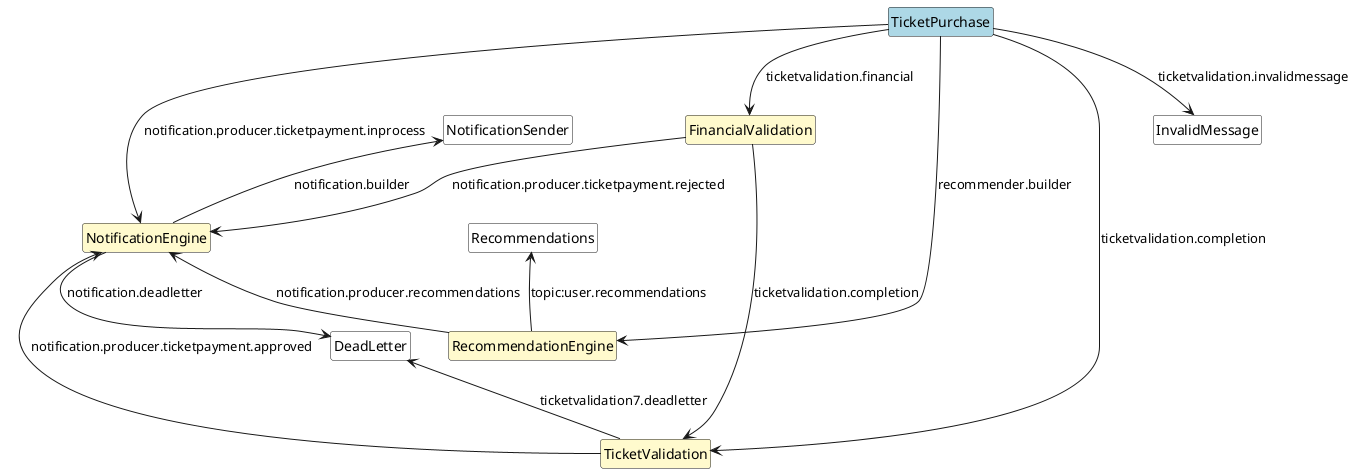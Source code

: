 @startuml
!define RECTANGLE class
hide circle
hide empty members

' ENTITIES CREATION
' RECTANGLE UserCreation #lightblue
' RECTANGLE CreatorCreation #lightblue
' RECTANGLE EventCreation #lightblue
' TICKET PURCHASE
RECTANGLE TicketPurchase #lightblue
RECTANGLE RecommendationEngine #lemonchiffon
RECTANGLE TicketValidation #lemonchiffon
RECTANGLE FinancialValidation #lemonchiffon
RECTANGLE DeadLetter #white
RECTANGLE Recommendations #white
RECTANGLE InvalidMessage #white
' ALL
RECTANGLE NotificationEngine #lemonchiffon
RECTANGLE NotificationSender #white

' ENTITIES CREATION
' UserCreation -down-> NotificationEngine : "notification.producer.user.creation"
' CreatorCreation -down-> NotificationEngine : "notification.producer.creator.creation"
' EventCreation -down-> NotificationEngine : "notification.producer.event.creation"
' TICKET PURCHASE
TicketPurchase -down-> FinancialValidation : "ticketvalidation.financial"
TicketPurchase -down-> NotificationEngine : "notification.producer.ticketpayment.inprocess"
TicketPurchase -down-> InvalidMessage : "ticketvalidation.invalidmessage"
TicketPurchase -down-> TicketValidation : "ticketvalidation.completion"
TicketPurchase -down-> RecommendationEngine : "recommender.builder"
FinancialValidation -down-> TicketValidation : "ticketvalidation.completion"
FinancialValidation -down-> NotificationEngine : "notification.producer.ticketpayment.rejected"
TicketValidation -down-> NotificationEngine : "notification.producer.ticketpayment.approved"
TicketValidation -up-> DeadLetter : "ticketvalidation7.deadletter"
RecommendationEngine -up-> NotificationEngine : "notification.producer.recommendations"
RecommendationEngine -up-> Recommendations : "topic:user.recommendations"
NotificationEngine -down-> DeadLetter : "notification.deadletter"
' ALL
NotificationEngine -up-> NotificationSender : "notification.builder"

@enduml
